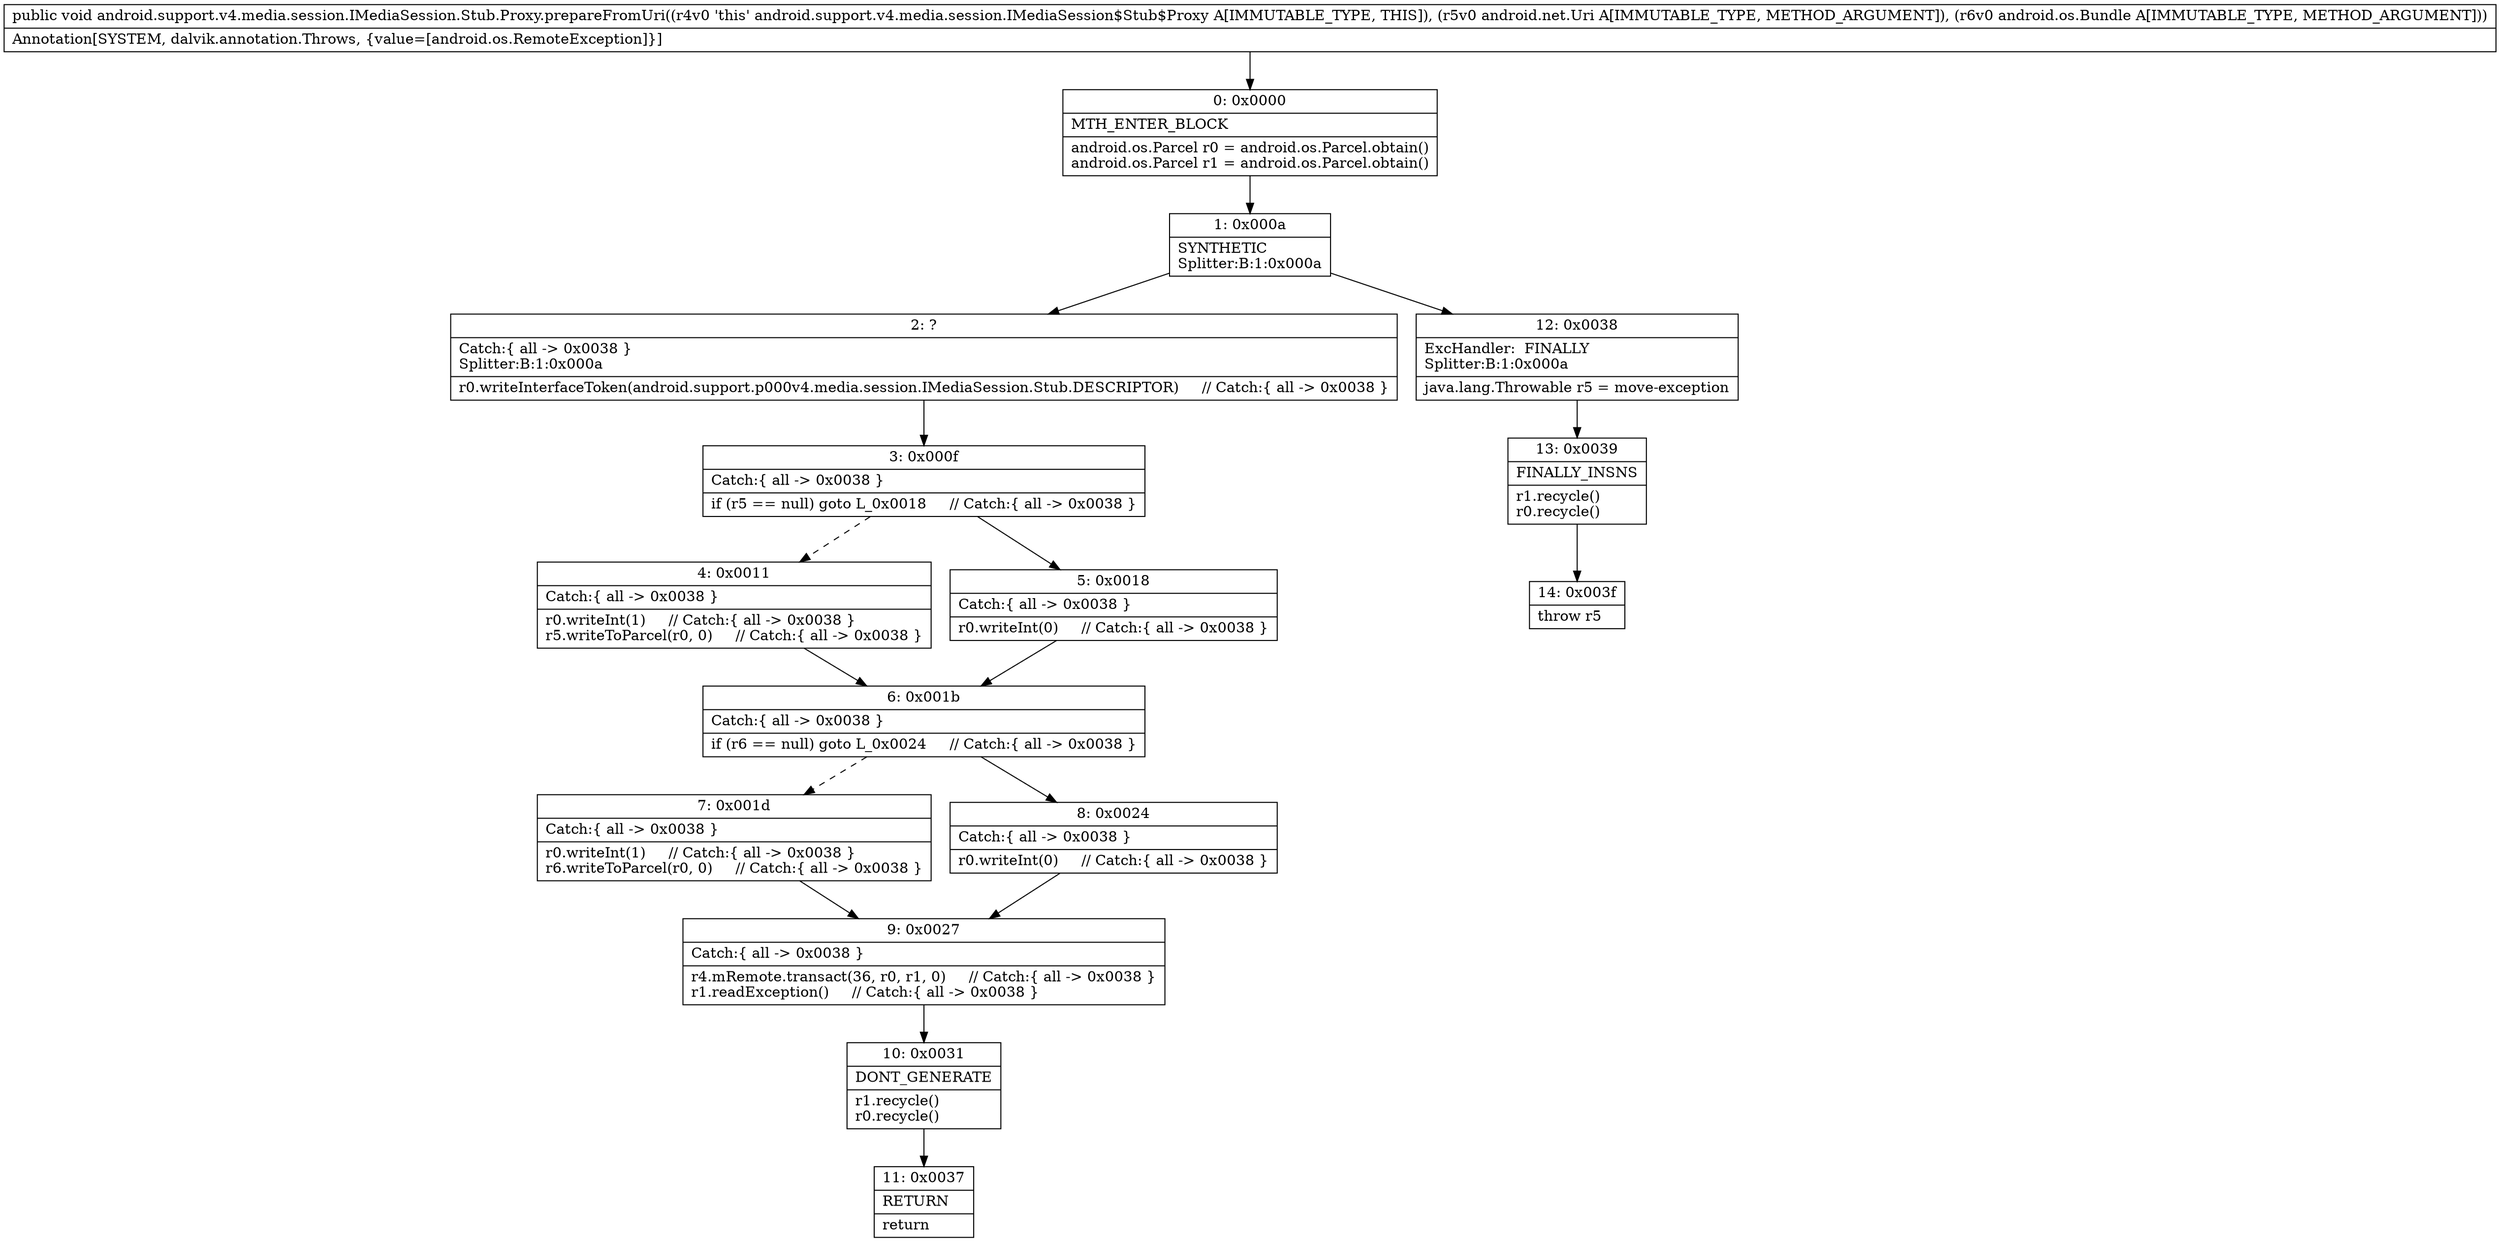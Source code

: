 digraph "CFG forandroid.support.v4.media.session.IMediaSession.Stub.Proxy.prepareFromUri(Landroid\/net\/Uri;Landroid\/os\/Bundle;)V" {
Node_0 [shape=record,label="{0\:\ 0x0000|MTH_ENTER_BLOCK\l|android.os.Parcel r0 = android.os.Parcel.obtain()\landroid.os.Parcel r1 = android.os.Parcel.obtain()\l}"];
Node_1 [shape=record,label="{1\:\ 0x000a|SYNTHETIC\lSplitter:B:1:0x000a\l}"];
Node_2 [shape=record,label="{2\:\ ?|Catch:\{ all \-\> 0x0038 \}\lSplitter:B:1:0x000a\l|r0.writeInterfaceToken(android.support.p000v4.media.session.IMediaSession.Stub.DESCRIPTOR)     \/\/ Catch:\{ all \-\> 0x0038 \}\l}"];
Node_3 [shape=record,label="{3\:\ 0x000f|Catch:\{ all \-\> 0x0038 \}\l|if (r5 == null) goto L_0x0018     \/\/ Catch:\{ all \-\> 0x0038 \}\l}"];
Node_4 [shape=record,label="{4\:\ 0x0011|Catch:\{ all \-\> 0x0038 \}\l|r0.writeInt(1)     \/\/ Catch:\{ all \-\> 0x0038 \}\lr5.writeToParcel(r0, 0)     \/\/ Catch:\{ all \-\> 0x0038 \}\l}"];
Node_5 [shape=record,label="{5\:\ 0x0018|Catch:\{ all \-\> 0x0038 \}\l|r0.writeInt(0)     \/\/ Catch:\{ all \-\> 0x0038 \}\l}"];
Node_6 [shape=record,label="{6\:\ 0x001b|Catch:\{ all \-\> 0x0038 \}\l|if (r6 == null) goto L_0x0024     \/\/ Catch:\{ all \-\> 0x0038 \}\l}"];
Node_7 [shape=record,label="{7\:\ 0x001d|Catch:\{ all \-\> 0x0038 \}\l|r0.writeInt(1)     \/\/ Catch:\{ all \-\> 0x0038 \}\lr6.writeToParcel(r0, 0)     \/\/ Catch:\{ all \-\> 0x0038 \}\l}"];
Node_8 [shape=record,label="{8\:\ 0x0024|Catch:\{ all \-\> 0x0038 \}\l|r0.writeInt(0)     \/\/ Catch:\{ all \-\> 0x0038 \}\l}"];
Node_9 [shape=record,label="{9\:\ 0x0027|Catch:\{ all \-\> 0x0038 \}\l|r4.mRemote.transact(36, r0, r1, 0)     \/\/ Catch:\{ all \-\> 0x0038 \}\lr1.readException()     \/\/ Catch:\{ all \-\> 0x0038 \}\l}"];
Node_10 [shape=record,label="{10\:\ 0x0031|DONT_GENERATE\l|r1.recycle()\lr0.recycle()\l}"];
Node_11 [shape=record,label="{11\:\ 0x0037|RETURN\l|return\l}"];
Node_12 [shape=record,label="{12\:\ 0x0038|ExcHandler:  FINALLY\lSplitter:B:1:0x000a\l|java.lang.Throwable r5 = move\-exception\l}"];
Node_13 [shape=record,label="{13\:\ 0x0039|FINALLY_INSNS\l|r1.recycle()\lr0.recycle()\l}"];
Node_14 [shape=record,label="{14\:\ 0x003f|throw r5\l}"];
MethodNode[shape=record,label="{public void android.support.v4.media.session.IMediaSession.Stub.Proxy.prepareFromUri((r4v0 'this' android.support.v4.media.session.IMediaSession$Stub$Proxy A[IMMUTABLE_TYPE, THIS]), (r5v0 android.net.Uri A[IMMUTABLE_TYPE, METHOD_ARGUMENT]), (r6v0 android.os.Bundle A[IMMUTABLE_TYPE, METHOD_ARGUMENT]))  | Annotation[SYSTEM, dalvik.annotation.Throws, \{value=[android.os.RemoteException]\}]\l}"];
MethodNode -> Node_0;
Node_0 -> Node_1;
Node_1 -> Node_2;
Node_1 -> Node_12;
Node_2 -> Node_3;
Node_3 -> Node_4[style=dashed];
Node_3 -> Node_5;
Node_4 -> Node_6;
Node_5 -> Node_6;
Node_6 -> Node_7[style=dashed];
Node_6 -> Node_8;
Node_7 -> Node_9;
Node_8 -> Node_9;
Node_9 -> Node_10;
Node_10 -> Node_11;
Node_12 -> Node_13;
Node_13 -> Node_14;
}

